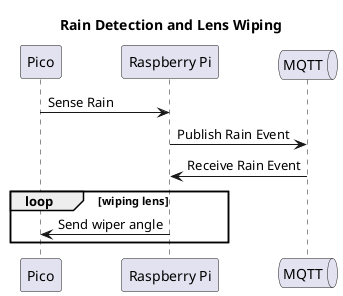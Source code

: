 @startuml Rain Detection and Lens Wiping


title "Rain Detection and Lens Wiping"

participant Pico
participant "Raspberry Pi" as RPi
queue MQTT

Pico -> RPi : Sense Rain
RPi -> MQTT : Publish Rain Event 
MQTT -> RPi : Receive Rain Event
loop wiping lens
  RPi -> Pico : Send wiper angle
end

@enduml
